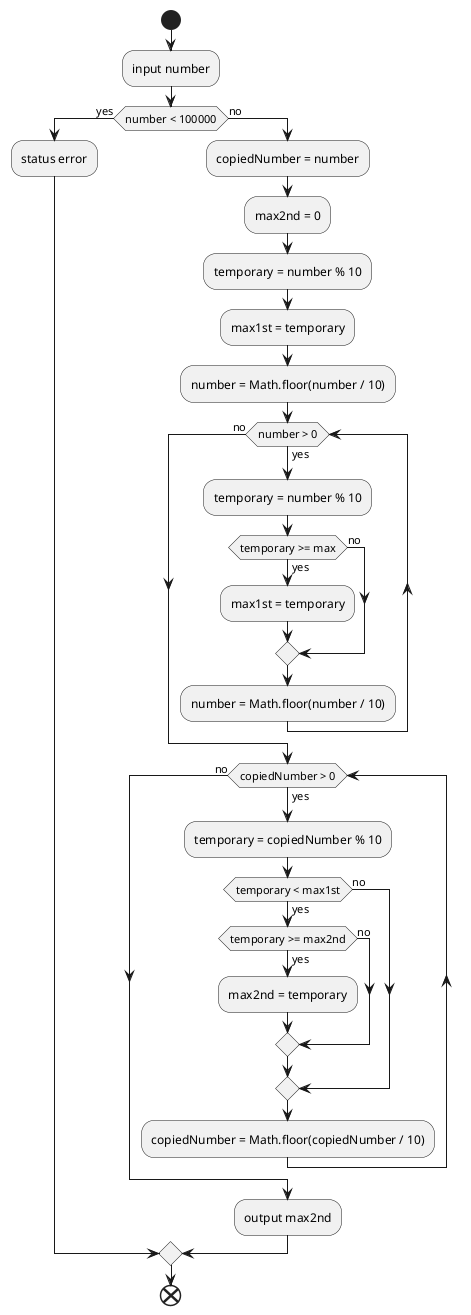 @startuml no2b
start
    :input number;
    if (number < 100000) then (yes)
        :status error;
    else (no)
        :copiedNumber = number;
        :max2nd = 0;
        :temporary = number % 10;
        :max1st = temporary;
        :number = Math.floor(number / 10);
    while(number > 0) is (yes)
        :temporary = number % 10;
        if(temporary >= max) then (yes)
            :max1st = temporary;
        else (no)
        endif
        :number = Math.floor(number / 10);
    endwhile (no)
    while(copiedNumber > 0) is (yes)
        :temporary = copiedNumber % 10;
        if(temporary < max1st) then (yes)
            if(temporary >= max2nd) then (yes)
                :max2nd = temporary;
            else (no)
            endif
        else (no)
        endif
        :copiedNumber = Math.floor(copiedNumber / 10);
    endwhile (no)
    :output max2nd;
    endif
end
@enduml